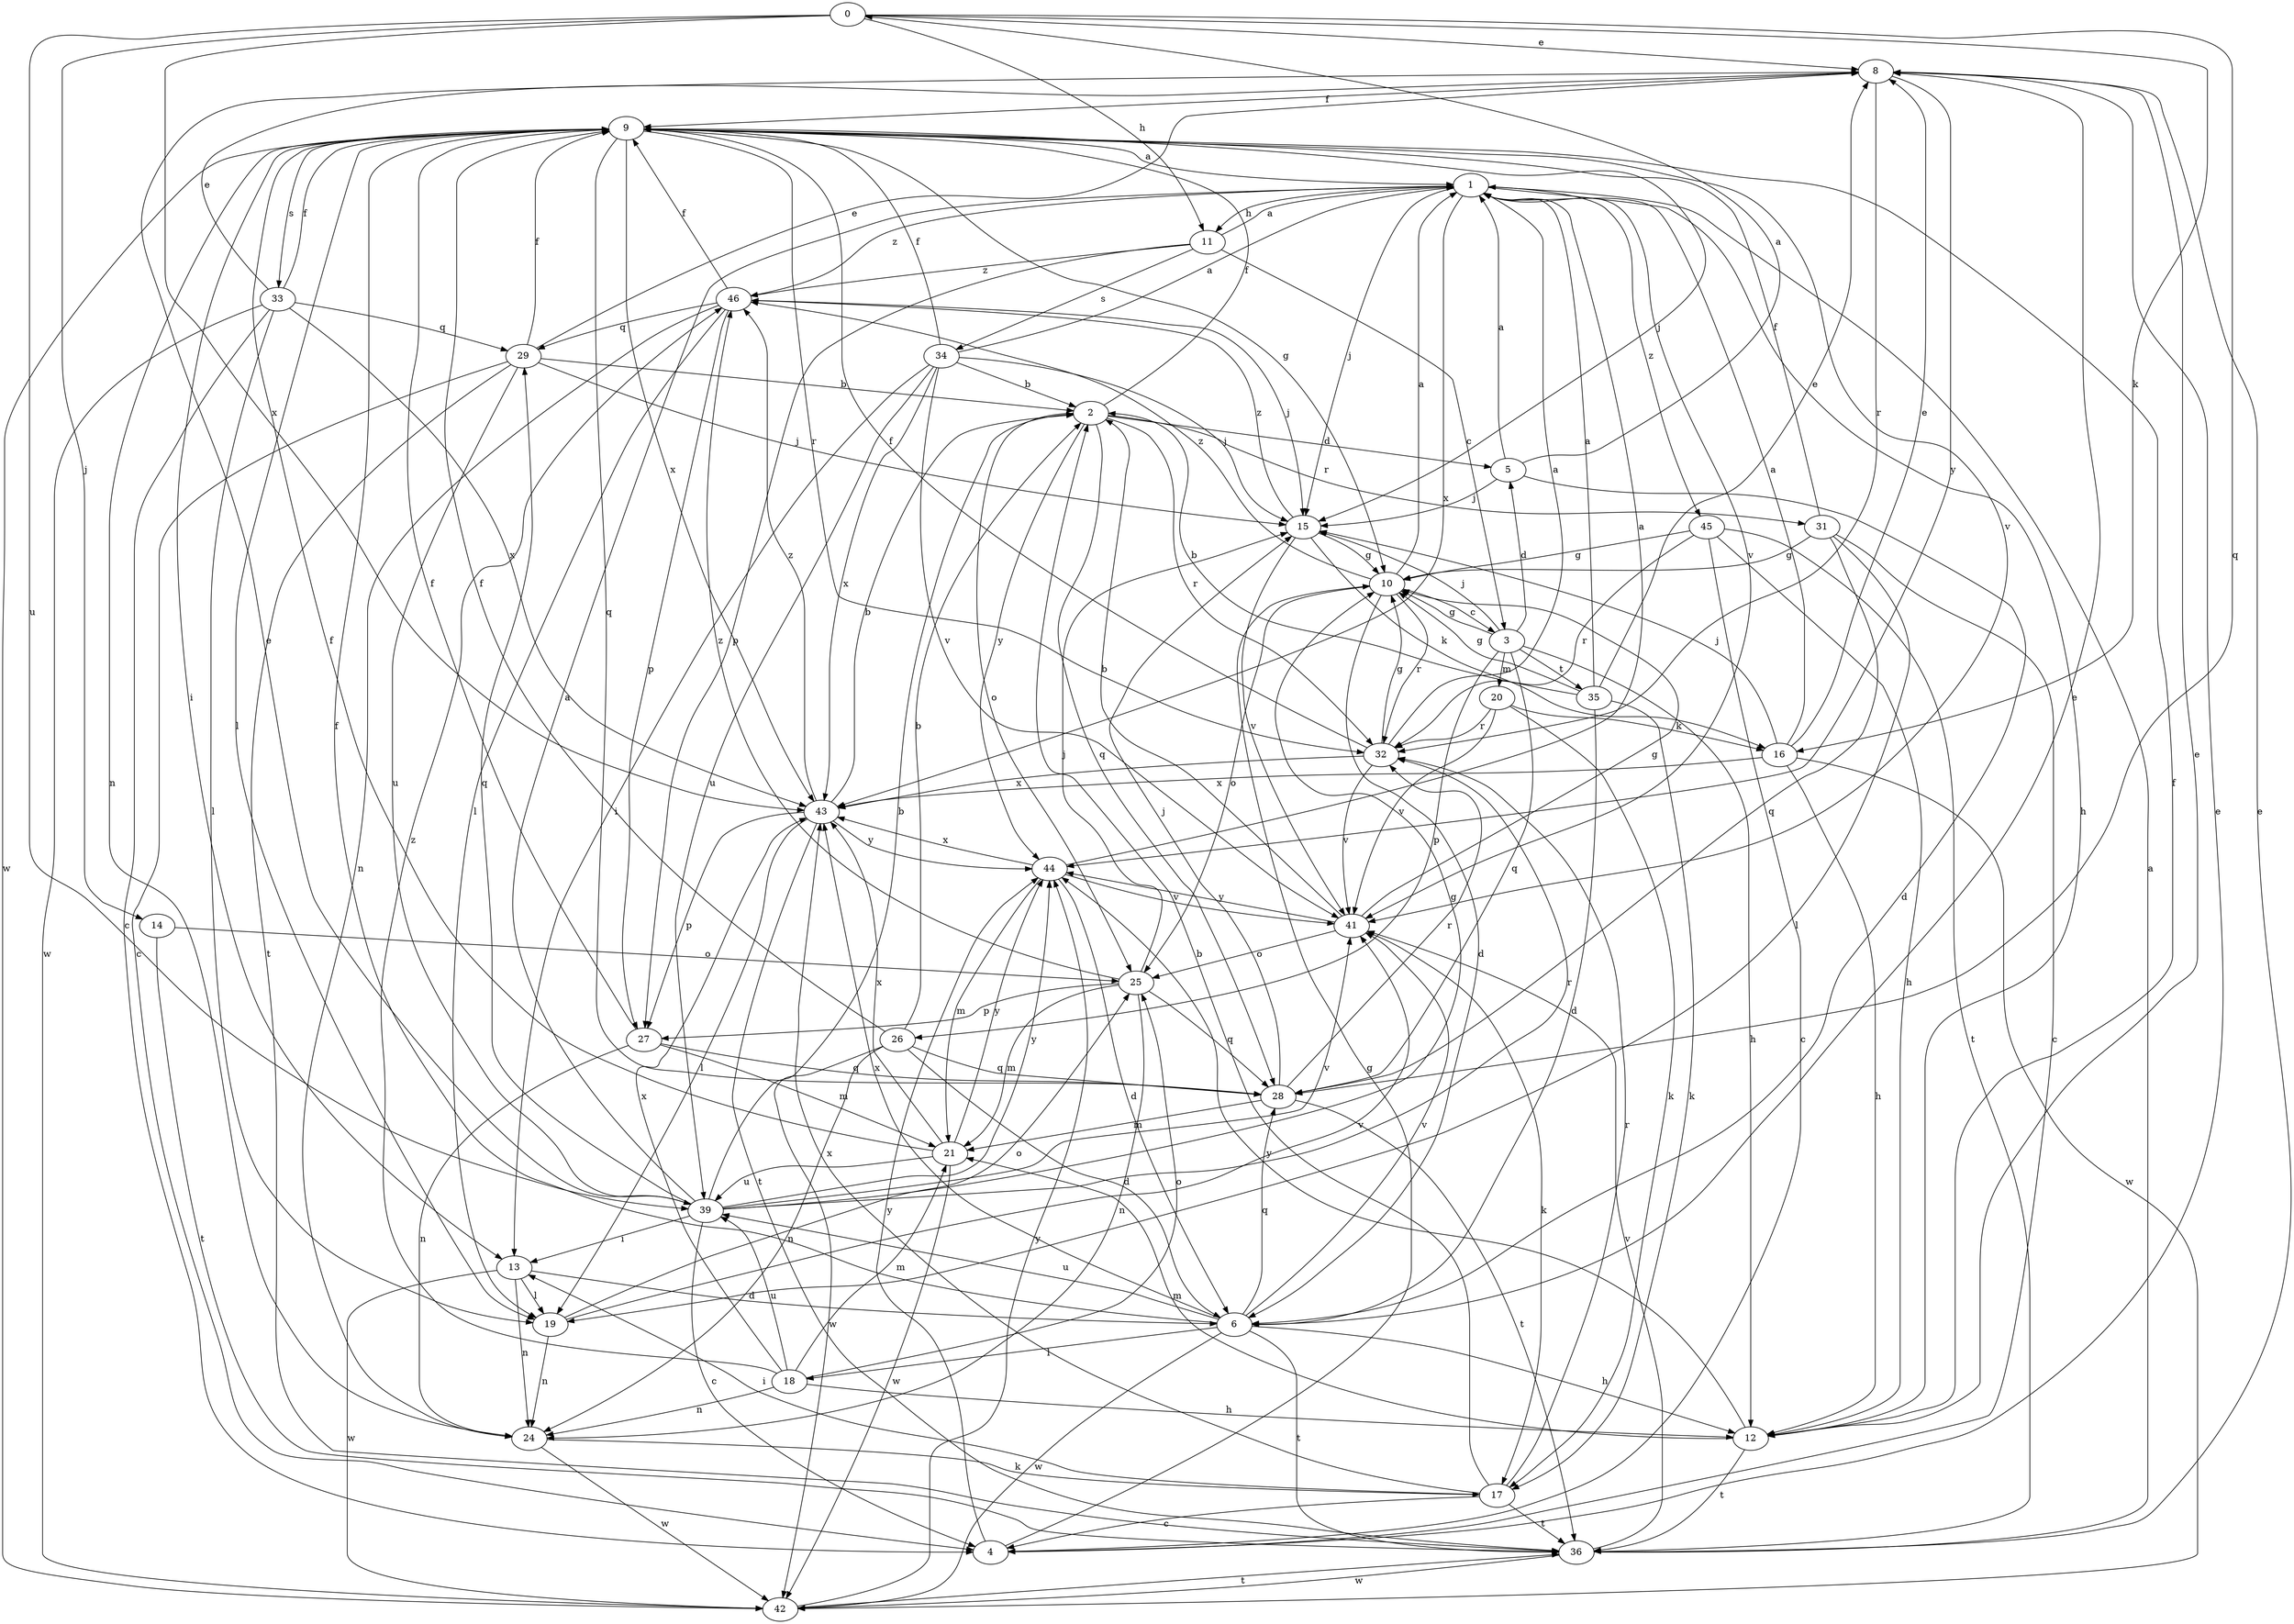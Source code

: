 strict digraph  {
0;
1;
2;
3;
4;
5;
6;
8;
9;
10;
11;
12;
13;
14;
15;
16;
17;
18;
19;
20;
21;
24;
25;
26;
27;
28;
29;
31;
32;
33;
34;
35;
36;
39;
41;
42;
43;
44;
45;
46;
0 -> 8  [label=e];
0 -> 11  [label=h];
0 -> 14  [label=j];
0 -> 16  [label=k];
0 -> 28  [label=q];
0 -> 39  [label=u];
0 -> 43  [label=x];
1 -> 11  [label=h];
1 -> 12  [label=h];
1 -> 15  [label=j];
1 -> 41  [label=v];
1 -> 43  [label=x];
1 -> 45  [label=z];
1 -> 46  [label=z];
2 -> 5  [label=d];
2 -> 9  [label=f];
2 -> 25  [label=o];
2 -> 28  [label=q];
2 -> 31  [label=r];
2 -> 32  [label=r];
2 -> 44  [label=y];
3 -> 5  [label=d];
3 -> 10  [label=g];
3 -> 12  [label=h];
3 -> 15  [label=j];
3 -> 20  [label=m];
3 -> 26  [label=p];
3 -> 28  [label=q];
3 -> 35  [label=t];
4 -> 8  [label=e];
4 -> 10  [label=g];
4 -> 44  [label=y];
5 -> 0  [label=a];
5 -> 1  [label=a];
5 -> 6  [label=d];
5 -> 15  [label=j];
6 -> 8  [label=e];
6 -> 9  [label=f];
6 -> 12  [label=h];
6 -> 18  [label=l];
6 -> 28  [label=q];
6 -> 36  [label=t];
6 -> 39  [label=u];
6 -> 41  [label=v];
6 -> 42  [label=w];
6 -> 43  [label=x];
8 -> 9  [label=f];
8 -> 32  [label=r];
8 -> 44  [label=y];
9 -> 1  [label=a];
9 -> 10  [label=g];
9 -> 13  [label=i];
9 -> 15  [label=j];
9 -> 19  [label=l];
9 -> 24  [label=n];
9 -> 28  [label=q];
9 -> 32  [label=r];
9 -> 33  [label=s];
9 -> 41  [label=v];
9 -> 42  [label=w];
9 -> 43  [label=x];
10 -> 1  [label=a];
10 -> 3  [label=c];
10 -> 6  [label=d];
10 -> 25  [label=o];
10 -> 32  [label=r];
10 -> 46  [label=z];
11 -> 1  [label=a];
11 -> 3  [label=c];
11 -> 27  [label=p];
11 -> 34  [label=s];
11 -> 46  [label=z];
12 -> 8  [label=e];
12 -> 9  [label=f];
12 -> 21  [label=m];
12 -> 36  [label=t];
12 -> 44  [label=y];
13 -> 6  [label=d];
13 -> 19  [label=l];
13 -> 24  [label=n];
13 -> 42  [label=w];
14 -> 25  [label=o];
14 -> 36  [label=t];
15 -> 10  [label=g];
15 -> 16  [label=k];
15 -> 41  [label=v];
15 -> 46  [label=z];
16 -> 1  [label=a];
16 -> 8  [label=e];
16 -> 12  [label=h];
16 -> 15  [label=j];
16 -> 42  [label=w];
16 -> 43  [label=x];
17 -> 2  [label=b];
17 -> 4  [label=c];
17 -> 13  [label=i];
17 -> 32  [label=r];
17 -> 36  [label=t];
17 -> 43  [label=x];
18 -> 12  [label=h];
18 -> 21  [label=m];
18 -> 24  [label=n];
18 -> 25  [label=o];
18 -> 39  [label=u];
18 -> 43  [label=x];
18 -> 46  [label=z];
19 -> 24  [label=n];
19 -> 25  [label=o];
19 -> 41  [label=v];
20 -> 16  [label=k];
20 -> 17  [label=k];
20 -> 32  [label=r];
20 -> 41  [label=v];
21 -> 9  [label=f];
21 -> 39  [label=u];
21 -> 42  [label=w];
21 -> 43  [label=x];
21 -> 44  [label=y];
24 -> 17  [label=k];
24 -> 42  [label=w];
25 -> 15  [label=j];
25 -> 21  [label=m];
25 -> 24  [label=n];
25 -> 27  [label=p];
25 -> 28  [label=q];
25 -> 46  [label=z];
26 -> 2  [label=b];
26 -> 6  [label=d];
26 -> 9  [label=f];
26 -> 24  [label=n];
26 -> 28  [label=q];
26 -> 42  [label=w];
27 -> 9  [label=f];
27 -> 21  [label=m];
27 -> 24  [label=n];
27 -> 28  [label=q];
28 -> 15  [label=j];
28 -> 21  [label=m];
28 -> 32  [label=r];
28 -> 36  [label=t];
29 -> 2  [label=b];
29 -> 4  [label=c];
29 -> 8  [label=e];
29 -> 9  [label=f];
29 -> 15  [label=j];
29 -> 36  [label=t];
29 -> 39  [label=u];
31 -> 4  [label=c];
31 -> 9  [label=f];
31 -> 10  [label=g];
31 -> 19  [label=l];
31 -> 28  [label=q];
32 -> 1  [label=a];
32 -> 9  [label=f];
32 -> 10  [label=g];
32 -> 41  [label=v];
32 -> 43  [label=x];
33 -> 4  [label=c];
33 -> 8  [label=e];
33 -> 9  [label=f];
33 -> 19  [label=l];
33 -> 29  [label=q];
33 -> 42  [label=w];
33 -> 43  [label=x];
34 -> 1  [label=a];
34 -> 2  [label=b];
34 -> 9  [label=f];
34 -> 13  [label=i];
34 -> 15  [label=j];
34 -> 39  [label=u];
34 -> 41  [label=v];
34 -> 43  [label=x];
35 -> 1  [label=a];
35 -> 2  [label=b];
35 -> 6  [label=d];
35 -> 8  [label=e];
35 -> 10  [label=g];
35 -> 17  [label=k];
36 -> 1  [label=a];
36 -> 8  [label=e];
36 -> 41  [label=v];
36 -> 42  [label=w];
39 -> 1  [label=a];
39 -> 2  [label=b];
39 -> 4  [label=c];
39 -> 8  [label=e];
39 -> 10  [label=g];
39 -> 13  [label=i];
39 -> 29  [label=q];
39 -> 32  [label=r];
39 -> 41  [label=v];
39 -> 44  [label=y];
41 -> 2  [label=b];
41 -> 10  [label=g];
41 -> 17  [label=k];
41 -> 25  [label=o];
41 -> 44  [label=y];
42 -> 36  [label=t];
42 -> 44  [label=y];
43 -> 2  [label=b];
43 -> 19  [label=l];
43 -> 27  [label=p];
43 -> 36  [label=t];
43 -> 44  [label=y];
43 -> 46  [label=z];
44 -> 1  [label=a];
44 -> 6  [label=d];
44 -> 21  [label=m];
44 -> 41  [label=v];
44 -> 43  [label=x];
45 -> 4  [label=c];
45 -> 10  [label=g];
45 -> 12  [label=h];
45 -> 32  [label=r];
45 -> 36  [label=t];
46 -> 9  [label=f];
46 -> 15  [label=j];
46 -> 19  [label=l];
46 -> 24  [label=n];
46 -> 27  [label=p];
46 -> 29  [label=q];
}
